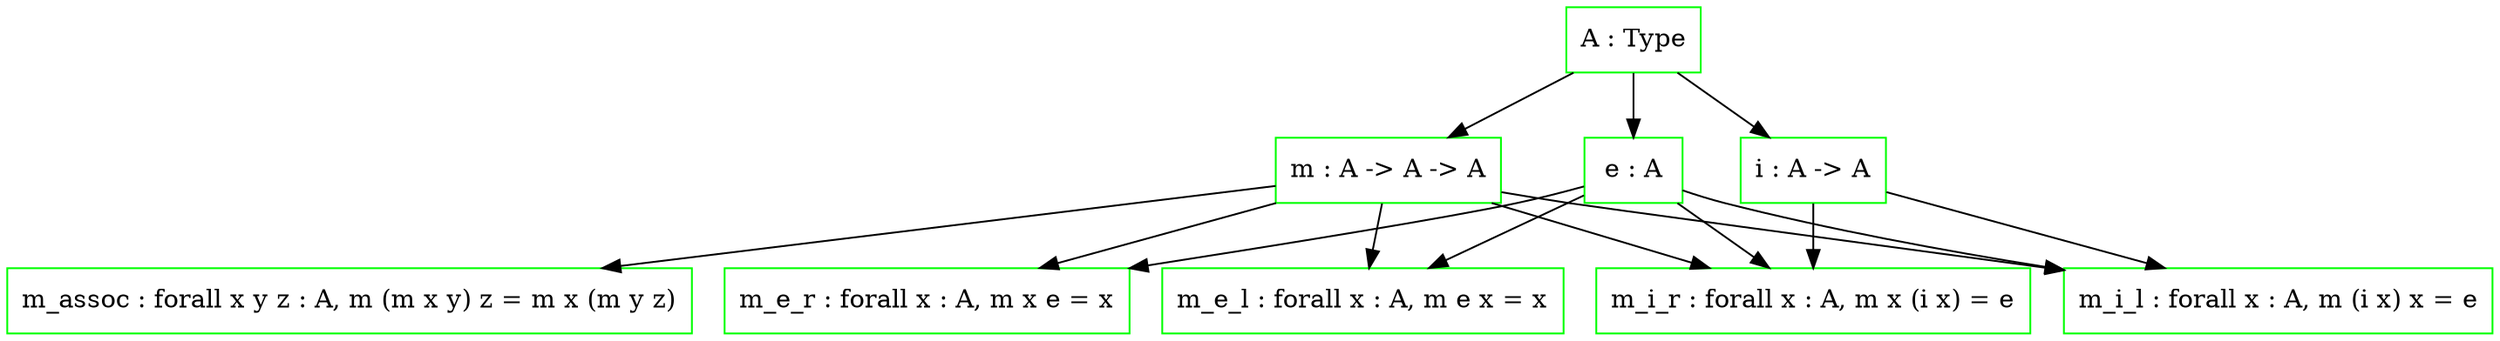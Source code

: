 digraph
{
  node  [shape=rectangle, color=green]
  A     [label = "A : Type"];
  m     [label = "m : A -> A -> A"];
  m_ass [label = "m_assoc : forall x y z : A, m (m x y) z = m x (m y z)"];
  e     [label = "e : A"];
  m_e_l [label = "m_e_l : forall x : A, m e x = x"];
  m_e_r [label = "m_e_r : forall x : A, m x e = x"];
  i     [label = "i : A -> A"];
  m_i_l [label = "m_i_l : forall x : A, m (i x) x = e"];
  m_i_r [label = "m_i_r : forall x : A, m x (i x) = e"];

  A -> {m, e, i}
  m -> {m_ass, m_e_l, m_e_r, m_i_l, m_i_r}
  e -> {m_e_l, m_e_r, m_i_l, m_i_r}
  i -> {m_i_l, m_i_r}
}